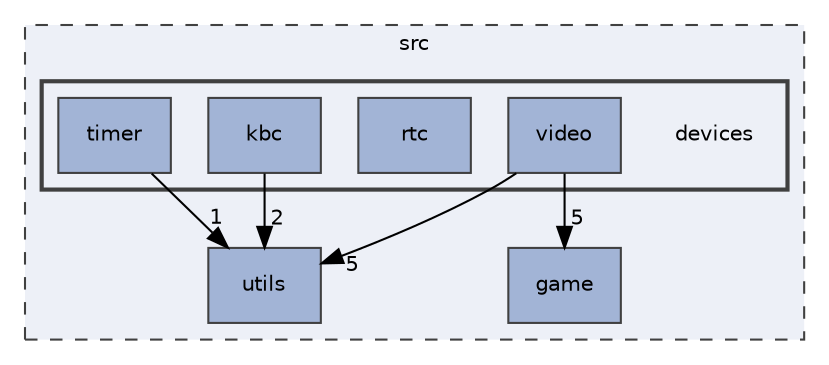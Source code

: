 digraph "src/devices"
{
 // LATEX_PDF_SIZE
  edge [fontname="Helvetica",fontsize="10",labelfontname="Helvetica",labelfontsize="10"];
  node [fontname="Helvetica",fontsize="10",shape=record];
  compound=true
  subgraph clusterdir_68267d1309a1af8e8297ef4c3efbcdba {
    graph [ bgcolor="#edf0f7", pencolor="grey25", style="filled,dashed,", label="src", fontname="Helvetica", fontsize="10", URL="dir_68267d1309a1af8e8297ef4c3efbcdba.html"]
  dir_313caf1132e152dd9b58bea13a4052ca [shape=box, label="utils", style="filled,", fillcolor="#a2b4d6", color="grey25", URL="dir_313caf1132e152dd9b58bea13a4052ca.html"];
  dir_1699be727a800b1d059c6f7f2b91d2ee [shape=box, label="game", style="filled,", fillcolor="#a2b4d6", color="grey25", URL="dir_1699be727a800b1d059c6f7f2b91d2ee.html"];
  subgraph clusterdir_6fac9273c1f4413d2ee63ba6cd0b0eb2 {
    graph [ bgcolor="#edf0f7", pencolor="grey25", style="filled,bold,", label="", fontname="Helvetica", fontsize="10", URL="dir_6fac9273c1f4413d2ee63ba6cd0b0eb2.html"]
    dir_6fac9273c1f4413d2ee63ba6cd0b0eb2 [shape=plaintext, label="devices"];
  dir_dbaa78581cb8e5610b29f570475bf2eb [shape=box, label="kbc", style="filled,", fillcolor="#a2b4d6", color="grey25", URL="dir_dbaa78581cb8e5610b29f570475bf2eb.html"];
  dir_3dfbf46854b8f44c469a069fceded860 [shape=box, label="rtc", style="filled,", fillcolor="#a2b4d6", color="grey25", URL="dir_3dfbf46854b8f44c469a069fceded860.html"];
  dir_e454627fde579358d9c24a638890be46 [shape=box, label="timer", style="filled,", fillcolor="#a2b4d6", color="grey25", URL="dir_e454627fde579358d9c24a638890be46.html"];
  dir_8b5b3a90c03fd6dc589b15438de0211f [shape=box, label="video", style="filled,", fillcolor="#a2b4d6", color="grey25", URL="dir_8b5b3a90c03fd6dc589b15438de0211f.html"];
  }
  }
  dir_dbaa78581cb8e5610b29f570475bf2eb->dir_313caf1132e152dd9b58bea13a4052ca [headlabel="2", labeldistance=1.5 headhref="dir_000002_000006.html"];
  dir_e454627fde579358d9c24a638890be46->dir_313caf1132e152dd9b58bea13a4052ca [headlabel="1", labeldistance=1.5 headhref="dir_000005_000006.html"];
  dir_8b5b3a90c03fd6dc589b15438de0211f->dir_1699be727a800b1d059c6f7f2b91d2ee [headlabel="5", labeldistance=1.5 headhref="dir_000007_000001.html"];
  dir_8b5b3a90c03fd6dc589b15438de0211f->dir_313caf1132e152dd9b58bea13a4052ca [headlabel="5", labeldistance=1.5 headhref="dir_000007_000006.html"];
}
